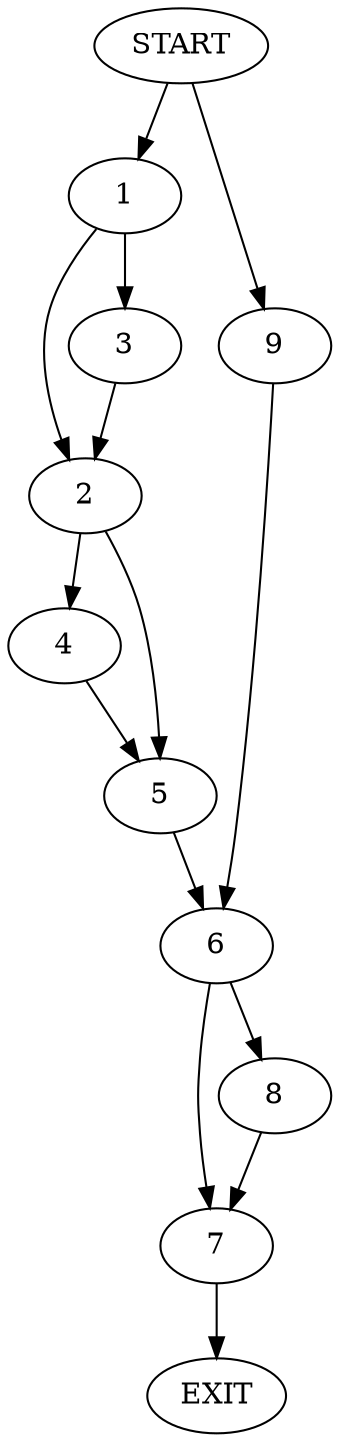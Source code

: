 digraph {
0 [label="START"]
10 [label="EXIT"]
0 -> 1
1 -> 2
1 -> 3
3 -> 2
2 -> 4
2 -> 5
4 -> 5
5 -> 6
6 -> 7
6 -> 8
0 -> 9
9 -> 6
8 -> 7
7 -> 10
}
